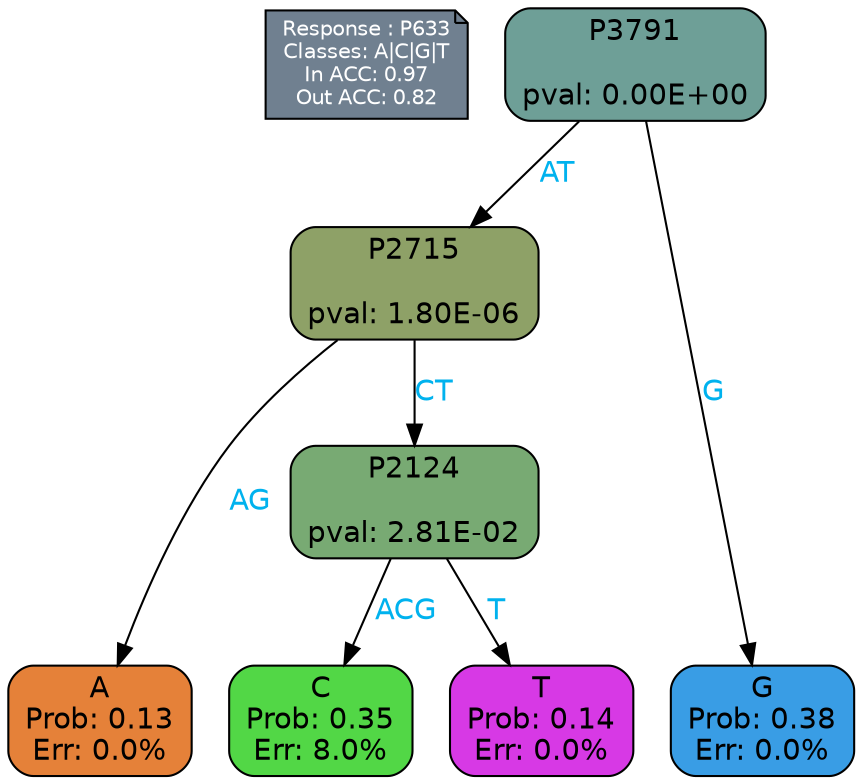 digraph Tree {
node [shape=box, style="filled, rounded", color="black", fontname=helvetica] ;
graph [ranksep=equally, splines=polylines, bgcolor=transparent, dpi=600] ;
edge [fontname=helvetica] ;
LEGEND [label="Response : P633
Classes: A|C|G|T
In ACC: 0.97
Out ACC: 0.82
",shape=note,align=left,style=filled,fillcolor="slategray",fontcolor="white",fontsize=10];1 [label="P3791

pval: 0.00E+00", fillcolor="#6e9f97"] ;
2 [label="P2715

pval: 1.80E-06", fillcolor="#8ea167"] ;
3 [label="A
Prob: 0.13
Err: 0.0%", fillcolor="#e58139"] ;
4 [label="P2124

pval: 2.81E-02", fillcolor="#78aa73"] ;
5 [label="C
Prob: 0.35
Err: 8.0%", fillcolor="#52d746"] ;
6 [label="T
Prob: 0.14
Err: 0.0%", fillcolor="#d739e5"] ;
7 [label="G
Prob: 0.38
Err: 0.0%", fillcolor="#399de5"] ;
1 -> 2 [label="AT",fontcolor=deepskyblue2] ;
1 -> 7 [label="G",fontcolor=deepskyblue2] ;
2 -> 3 [label="AG",fontcolor=deepskyblue2] ;
2 -> 4 [label="CT",fontcolor=deepskyblue2] ;
4 -> 5 [label="ACG",fontcolor=deepskyblue2] ;
4 -> 6 [label="T",fontcolor=deepskyblue2] ;
{rank = same; 3;5;6;7;}{rank = same; LEGEND;1;}}